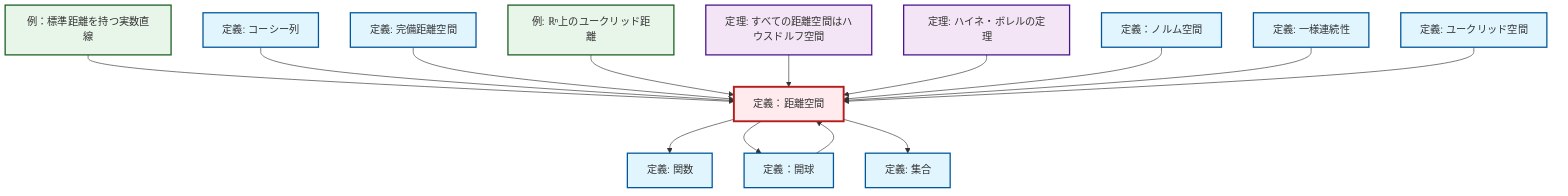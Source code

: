 graph TD
    classDef definition fill:#e1f5fe,stroke:#01579b,stroke-width:2px
    classDef theorem fill:#f3e5f5,stroke:#4a148c,stroke-width:2px
    classDef axiom fill:#fff3e0,stroke:#e65100,stroke-width:2px
    classDef example fill:#e8f5e9,stroke:#1b5e20,stroke-width:2px
    classDef current fill:#ffebee,stroke:#b71c1c,stroke-width:3px
    def-cauchy-sequence["定義: コーシー列"]:::definition
    def-function["定義: 関数"]:::definition
    ex-real-line-metric["例：標準距離を持つ実数直線"]:::example
    def-normed-vector-space["定義：ノルム空間"]:::definition
    thm-metric-hausdorff["定理: すべての距離空間はハウスドルフ空間"]:::theorem
    thm-heine-borel["定理: ハイネ・ボレルの定理"]:::theorem
    def-open-ball["定義：開球"]:::definition
    def-set["定義: 集合"]:::definition
    ex-euclidean-metric["例: ℝⁿ上のユークリッド距離"]:::example
    def-complete-metric-space["定義: 完備距離空間"]:::definition
    def-uniform-continuity["定義: 一様連続性"]:::definition
    def-euclidean-space["定義: ユークリッド空間"]:::definition
    def-metric-space["定義：距離空間"]:::definition
    ex-real-line-metric --> def-metric-space
    def-cauchy-sequence --> def-metric-space
    def-complete-metric-space --> def-metric-space
    ex-euclidean-metric --> def-metric-space
    def-metric-space --> def-function
    thm-metric-hausdorff --> def-metric-space
    thm-heine-borel --> def-metric-space
    def-metric-space --> def-open-ball
    def-metric-space --> def-set
    def-normed-vector-space --> def-metric-space
    def-open-ball --> def-metric-space
    def-uniform-continuity --> def-metric-space
    def-euclidean-space --> def-metric-space
    class def-metric-space current